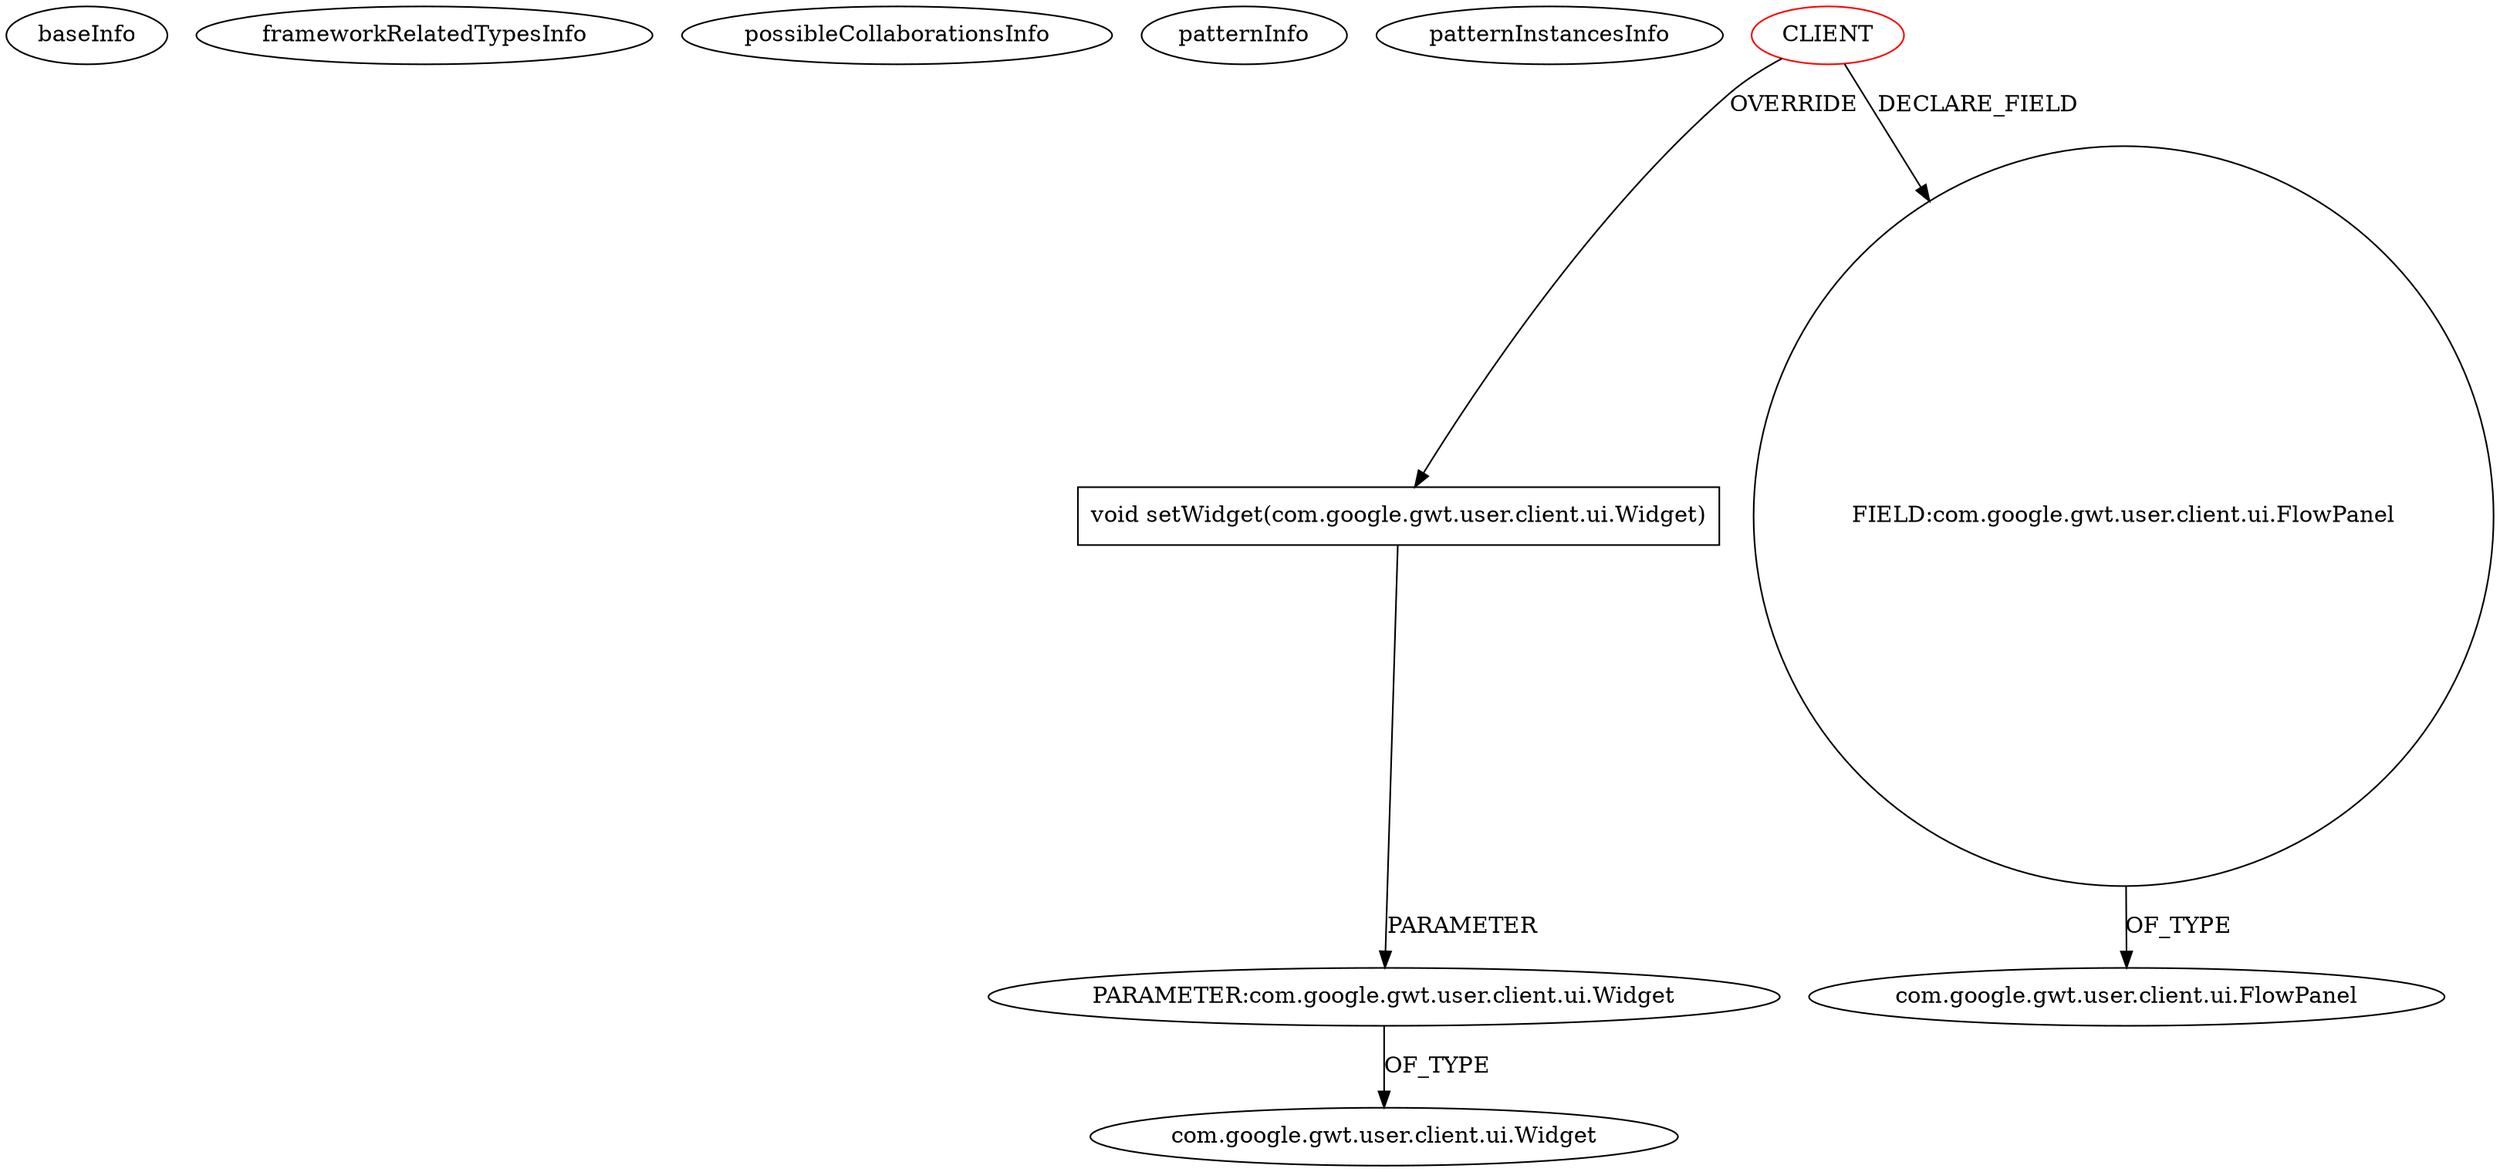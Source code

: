 digraph {
baseInfo[graphId=1782,category="pattern",isAnonymous=false,possibleRelation=false]
frameworkRelatedTypesInfo[]
possibleCollaborationsInfo[]
patternInfo[frequency=2.0,patternRootClient=0]
patternInstancesInfo[0="svandecappelle-AppriseGwt~/svandecappelle-AppriseGwt/AppriseGwt-master/src/main/java/com/mizore/gwt/apprise/client/Popup.java~Popup~4518",1="hmiguellima-ugat~/hmiguellima-ugat/ugat-master/src/org/ucp/gwt/widgets/MVCTable.java~TableFocusPanel~3017"]
6[label="void setWidget(com.google.gwt.user.client.ui.Widget)",vertexType="OVERRIDING_METHOD_DECLARATION",isFrameworkType=false,shape=box]
7[label="PARAMETER:com.google.gwt.user.client.ui.Widget",vertexType="PARAMETER_DECLARATION",isFrameworkType=false]
0[label="CLIENT",vertexType="ROOT_CLIENT_CLASS_DECLARATION",isFrameworkType=false,color=red]
2[label="FIELD:com.google.gwt.user.client.ui.FlowPanel",vertexType="FIELD_DECLARATION",isFrameworkType=false,shape=circle]
3[label="com.google.gwt.user.client.ui.FlowPanel",vertexType="FRAMEWORK_CLASS_TYPE",isFrameworkType=false]
8[label="com.google.gwt.user.client.ui.Widget",vertexType="FRAMEWORK_CLASS_TYPE",isFrameworkType=false]
0->6[label="OVERRIDE"]
2->3[label="OF_TYPE"]
7->8[label="OF_TYPE"]
6->7[label="PARAMETER"]
0->2[label="DECLARE_FIELD"]
}
